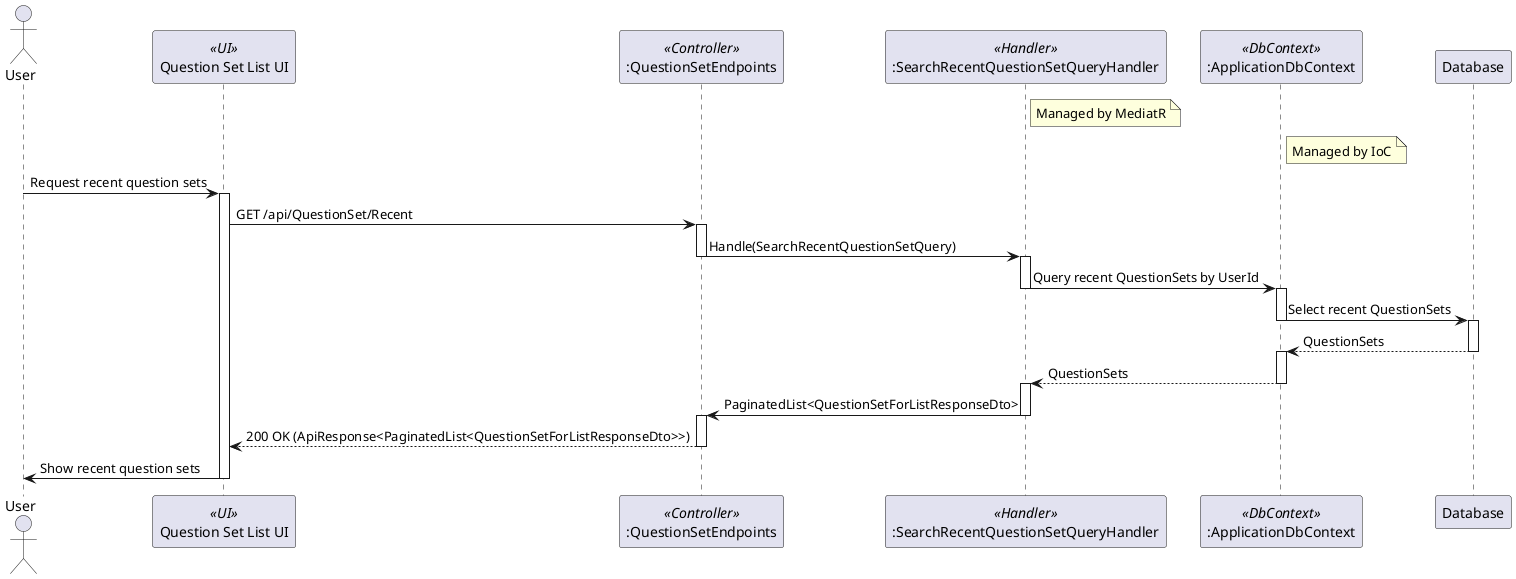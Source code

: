 @startuml
actor User
participant "Question Set List UI" as UI <<UI>>
participant ":QuestionSetEndpoints" as QuestionSetEndpoints <<Controller>>
participant ":SearchRecentQuestionSetQueryHandler" as SearchRecentQuestionSetQueryHandler <<Handler>>
participant ":ApplicationDbContext" as ApplicationDbContext <<DbContext>>
participant Database

note right of SearchRecentQuestionSetQueryHandler
  Managed by MediatR
end note

note right of ApplicationDbContext
  Managed by IoC
end note

User -> UI : Request recent question sets
activate UI
UI -> QuestionSetEndpoints : GET /api/QuestionSet/Recent
activate QuestionSetEndpoints
QuestionSetEndpoints -> SearchRecentQuestionSetQueryHandler : Handle(SearchRecentQuestionSetQuery)
deactivate QuestionSetEndpoints
activate SearchRecentQuestionSetQueryHandler
SearchRecentQuestionSetQueryHandler -> ApplicationDbContext : Query recent QuestionSets by UserId
deactivate SearchRecentQuestionSetQueryHandler
activate ApplicationDbContext
ApplicationDbContext -> Database : Select recent QuestionSets
deactivate ApplicationDbContext
activate Database
Database --> ApplicationDbContext : QuestionSets
deactivate Database
activate ApplicationDbContext
ApplicationDbContext --> SearchRecentQuestionSetQueryHandler : QuestionSets
deactivate ApplicationDbContext
activate SearchRecentQuestionSetQueryHandler
SearchRecentQuestionSetQueryHandler -> QuestionSetEndpoints : PaginatedList<QuestionSetForListResponseDto>
deactivate SearchRecentQuestionSetQueryHandler
activate QuestionSetEndpoints
QuestionSetEndpoints --> UI : 200 OK (ApiResponse<PaginatedList<QuestionSetForListResponseDto>>)
deactivate QuestionSetEndpoints
UI -> User : Show recent question sets
deactivate UI

@enduml